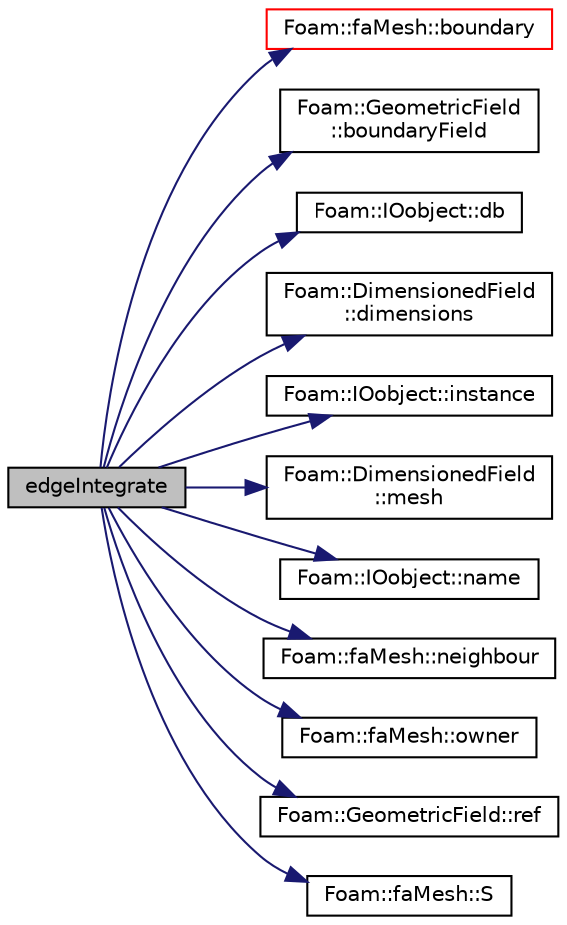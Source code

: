 digraph "edgeIntegrate"
{
  bgcolor="transparent";
  edge [fontname="Helvetica",fontsize="10",labelfontname="Helvetica",labelfontsize="10"];
  node [fontname="Helvetica",fontsize="10",shape=record];
  rankdir="LR";
  Node1 [label="edgeIntegrate",height=0.2,width=0.4,color="black", fillcolor="grey75", style="filled" fontcolor="black"];
  Node1 -> Node2 [color="midnightblue",fontsize="10",style="solid",fontname="Helvetica"];
  Node2 [label="Foam::faMesh::boundary",height=0.2,width=0.4,color="red",URL="$classFoam_1_1faMesh.html#a6d2808dd217140120413fdb23be9f7e9",tooltip="Return constant reference to boundary mesh. "];
  Node1 -> Node3 [color="midnightblue",fontsize="10",style="solid",fontname="Helvetica"];
  Node3 [label="Foam::GeometricField\l::boundaryField",height=0.2,width=0.4,color="black",URL="$classFoam_1_1GeometricField.html#a6987ef31fb532d0fc43c84eca14fe558",tooltip="Return const-reference to the boundary field. "];
  Node1 -> Node4 [color="midnightblue",fontsize="10",style="solid",fontname="Helvetica"];
  Node4 [label="Foam::IOobject::db",height=0.2,width=0.4,color="black",URL="$classFoam_1_1IOobject.html#adf469b34fcd0250cef43ac4ce3f153ab",tooltip="Return the local objectRegistry. "];
  Node1 -> Node5 [color="midnightblue",fontsize="10",style="solid",fontname="Helvetica"];
  Node5 [label="Foam::DimensionedField\l::dimensions",height=0.2,width=0.4,color="black",URL="$classFoam_1_1DimensionedField.html#a6098093e7de06370342a85cfae8b31f5",tooltip="Return dimensions. "];
  Node1 -> Node6 [color="midnightblue",fontsize="10",style="solid",fontname="Helvetica"];
  Node6 [label="Foam::IOobject::instance",height=0.2,width=0.4,color="black",URL="$classFoam_1_1IOobject.html#a46160ffc8e0db5faef21fc9aa00a1677"];
  Node1 -> Node7 [color="midnightblue",fontsize="10",style="solid",fontname="Helvetica"];
  Node7 [label="Foam::DimensionedField\l::mesh",height=0.2,width=0.4,color="black",URL="$classFoam_1_1DimensionedField.html#abdefa6904b53f35c49185ee1cb3d1800",tooltip="Return mesh. "];
  Node1 -> Node8 [color="midnightblue",fontsize="10",style="solid",fontname="Helvetica"];
  Node8 [label="Foam::IOobject::name",height=0.2,width=0.4,color="black",URL="$classFoam_1_1IOobject.html#a6d60057c26042eaf7fa1b3b6fb07b582",tooltip="Return name. "];
  Node1 -> Node9 [color="midnightblue",fontsize="10",style="solid",fontname="Helvetica"];
  Node9 [label="Foam::faMesh::neighbour",height=0.2,width=0.4,color="black",URL="$classFoam_1_1faMesh.html#a942a1cffef163625ee3408ae1f057dec",tooltip="Internal face neighbour. "];
  Node1 -> Node10 [color="midnightblue",fontsize="10",style="solid",fontname="Helvetica"];
  Node10 [label="Foam::faMesh::owner",height=0.2,width=0.4,color="black",URL="$classFoam_1_1faMesh.html#a81b70644afb4bbfce365e57592142fcc",tooltip="Internal face owner. "];
  Node1 -> Node11 [color="midnightblue",fontsize="10",style="solid",fontname="Helvetica"];
  Node11 [label="Foam::GeometricField::ref",height=0.2,width=0.4,color="black",URL="$classFoam_1_1GeometricField.html#a77a3ea1ce7e2adc04d27301292b095ae",tooltip="Return a reference to the dimensioned internal field. "];
  Node1 -> Node12 [color="midnightblue",fontsize="10",style="solid",fontname="Helvetica"];
  Node12 [label="Foam::faMesh::S",height=0.2,width=0.4,color="black",URL="$classFoam_1_1faMesh.html#a317c7fffb556ebea668b3faf414caa51",tooltip="Return face areas. "];
}
